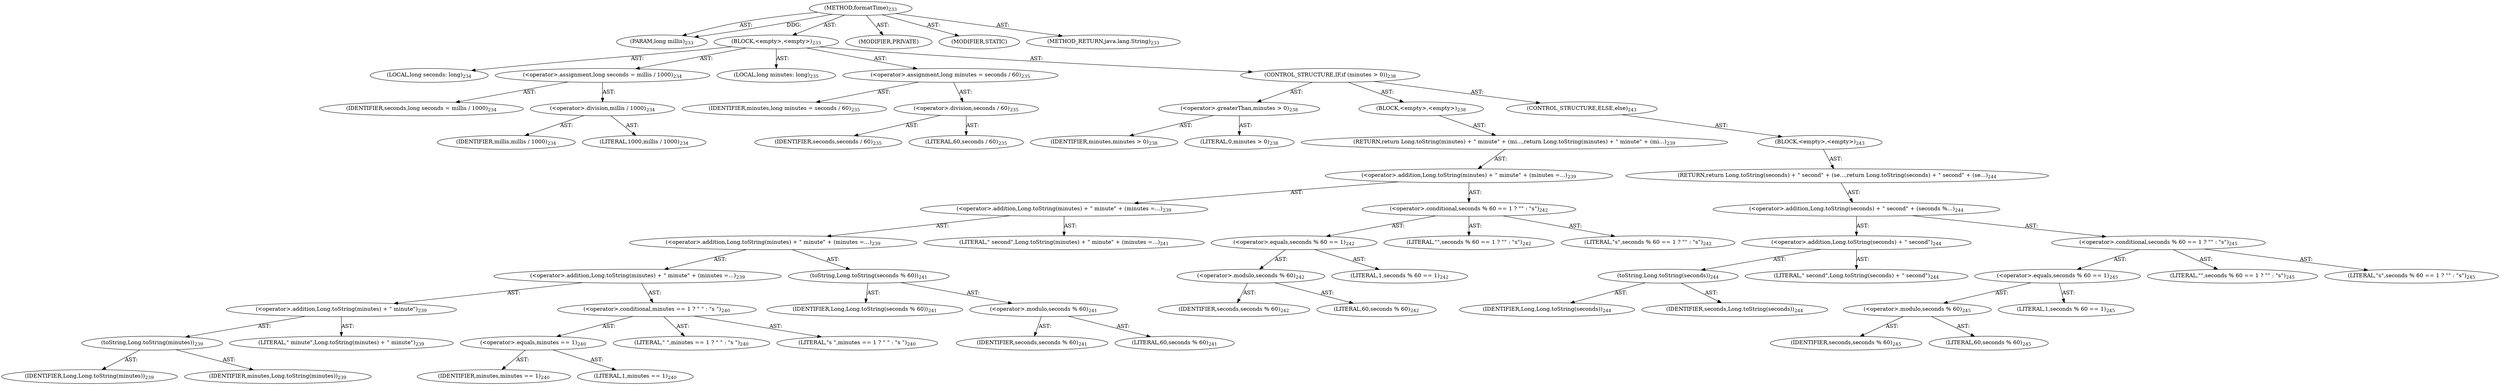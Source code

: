 digraph "formatTime" {  
"111669149711" [label = <(METHOD,formatTime)<SUB>233</SUB>> ]
"115964117022" [label = <(PARAM,long millis)<SUB>233</SUB>> ]
"25769803799" [label = <(BLOCK,&lt;empty&gt;,&lt;empty&gt;)<SUB>233</SUB>> ]
"94489280519" [label = <(LOCAL,long seconds: long)<SUB>234</SUB>> ]
"30064771206" [label = <(&lt;operator&gt;.assignment,long seconds = millis / 1000)<SUB>234</SUB>> ]
"68719476836" [label = <(IDENTIFIER,seconds,long seconds = millis / 1000)<SUB>234</SUB>> ]
"30064771207" [label = <(&lt;operator&gt;.division,millis / 1000)<SUB>234</SUB>> ]
"68719476837" [label = <(IDENTIFIER,millis,millis / 1000)<SUB>234</SUB>> ]
"90194313239" [label = <(LITERAL,1000,millis / 1000)<SUB>234</SUB>> ]
"94489280520" [label = <(LOCAL,long minutes: long)<SUB>235</SUB>> ]
"30064771208" [label = <(&lt;operator&gt;.assignment,long minutes = seconds / 60)<SUB>235</SUB>> ]
"68719476838" [label = <(IDENTIFIER,minutes,long minutes = seconds / 60)<SUB>235</SUB>> ]
"30064771209" [label = <(&lt;operator&gt;.division,seconds / 60)<SUB>235</SUB>> ]
"68719476839" [label = <(IDENTIFIER,seconds,seconds / 60)<SUB>235</SUB>> ]
"90194313240" [label = <(LITERAL,60,seconds / 60)<SUB>235</SUB>> ]
"47244640264" [label = <(CONTROL_STRUCTURE,IF,if (minutes &gt; 0))<SUB>238</SUB>> ]
"30064771210" [label = <(&lt;operator&gt;.greaterThan,minutes &gt; 0)<SUB>238</SUB>> ]
"68719476840" [label = <(IDENTIFIER,minutes,minutes &gt; 0)<SUB>238</SUB>> ]
"90194313241" [label = <(LITERAL,0,minutes &gt; 0)<SUB>238</SUB>> ]
"25769803800" [label = <(BLOCK,&lt;empty&gt;,&lt;empty&gt;)<SUB>238</SUB>> ]
"146028888065" [label = <(RETURN,return Long.toString(minutes) + &quot; minute&quot; + (mi...,return Long.toString(minutes) + &quot; minute&quot; + (mi...)<SUB>239</SUB>> ]
"30064771211" [label = <(&lt;operator&gt;.addition,Long.toString(minutes) + &quot; minute&quot; + (minutes =...)<SUB>239</SUB>> ]
"30064771212" [label = <(&lt;operator&gt;.addition,Long.toString(minutes) + &quot; minute&quot; + (minutes =...)<SUB>239</SUB>> ]
"30064771213" [label = <(&lt;operator&gt;.addition,Long.toString(minutes) + &quot; minute&quot; + (minutes =...)<SUB>239</SUB>> ]
"30064771214" [label = <(&lt;operator&gt;.addition,Long.toString(minutes) + &quot; minute&quot; + (minutes =...)<SUB>239</SUB>> ]
"30064771215" [label = <(&lt;operator&gt;.addition,Long.toString(minutes) + &quot; minute&quot;)<SUB>239</SUB>> ]
"30064771216" [label = <(toString,Long.toString(minutes))<SUB>239</SUB>> ]
"68719476841" [label = <(IDENTIFIER,Long,Long.toString(minutes))<SUB>239</SUB>> ]
"68719476842" [label = <(IDENTIFIER,minutes,Long.toString(minutes))<SUB>239</SUB>> ]
"90194313242" [label = <(LITERAL,&quot; minute&quot;,Long.toString(minutes) + &quot; minute&quot;)<SUB>239</SUB>> ]
"30064771217" [label = <(&lt;operator&gt;.conditional,minutes == 1 ? &quot; &quot; : &quot;s &quot;)<SUB>240</SUB>> ]
"30064771218" [label = <(&lt;operator&gt;.equals,minutes == 1)<SUB>240</SUB>> ]
"68719476843" [label = <(IDENTIFIER,minutes,minutes == 1)<SUB>240</SUB>> ]
"90194313243" [label = <(LITERAL,1,minutes == 1)<SUB>240</SUB>> ]
"90194313244" [label = <(LITERAL,&quot; &quot;,minutes == 1 ? &quot; &quot; : &quot;s &quot;)<SUB>240</SUB>> ]
"90194313245" [label = <(LITERAL,&quot;s &quot;,minutes == 1 ? &quot; &quot; : &quot;s &quot;)<SUB>240</SUB>> ]
"30064771219" [label = <(toString,Long.toString(seconds % 60))<SUB>241</SUB>> ]
"68719476844" [label = <(IDENTIFIER,Long,Long.toString(seconds % 60))<SUB>241</SUB>> ]
"30064771220" [label = <(&lt;operator&gt;.modulo,seconds % 60)<SUB>241</SUB>> ]
"68719476845" [label = <(IDENTIFIER,seconds,seconds % 60)<SUB>241</SUB>> ]
"90194313246" [label = <(LITERAL,60,seconds % 60)<SUB>241</SUB>> ]
"90194313247" [label = <(LITERAL,&quot; second&quot;,Long.toString(minutes) + &quot; minute&quot; + (minutes =...)<SUB>241</SUB>> ]
"30064771221" [label = <(&lt;operator&gt;.conditional,seconds % 60 == 1 ? &quot;&quot; : &quot;s&quot;)<SUB>242</SUB>> ]
"30064771222" [label = <(&lt;operator&gt;.equals,seconds % 60 == 1)<SUB>242</SUB>> ]
"30064771223" [label = <(&lt;operator&gt;.modulo,seconds % 60)<SUB>242</SUB>> ]
"68719476846" [label = <(IDENTIFIER,seconds,seconds % 60)<SUB>242</SUB>> ]
"90194313248" [label = <(LITERAL,60,seconds % 60)<SUB>242</SUB>> ]
"90194313249" [label = <(LITERAL,1,seconds % 60 == 1)<SUB>242</SUB>> ]
"90194313250" [label = <(LITERAL,&quot;&quot;,seconds % 60 == 1 ? &quot;&quot; : &quot;s&quot;)<SUB>242</SUB>> ]
"90194313251" [label = <(LITERAL,&quot;s&quot;,seconds % 60 == 1 ? &quot;&quot; : &quot;s&quot;)<SUB>242</SUB>> ]
"47244640265" [label = <(CONTROL_STRUCTURE,ELSE,else)<SUB>243</SUB>> ]
"25769803801" [label = <(BLOCK,&lt;empty&gt;,&lt;empty&gt;)<SUB>243</SUB>> ]
"146028888066" [label = <(RETURN,return Long.toString(seconds) + &quot; second&quot; + (se...,return Long.toString(seconds) + &quot; second&quot; + (se...)<SUB>244</SUB>> ]
"30064771224" [label = <(&lt;operator&gt;.addition,Long.toString(seconds) + &quot; second&quot; + (seconds %...)<SUB>244</SUB>> ]
"30064771225" [label = <(&lt;operator&gt;.addition,Long.toString(seconds) + &quot; second&quot;)<SUB>244</SUB>> ]
"30064771226" [label = <(toString,Long.toString(seconds))<SUB>244</SUB>> ]
"68719476847" [label = <(IDENTIFIER,Long,Long.toString(seconds))<SUB>244</SUB>> ]
"68719476848" [label = <(IDENTIFIER,seconds,Long.toString(seconds))<SUB>244</SUB>> ]
"90194313252" [label = <(LITERAL,&quot; second&quot;,Long.toString(seconds) + &quot; second&quot;)<SUB>244</SUB>> ]
"30064771227" [label = <(&lt;operator&gt;.conditional,seconds % 60 == 1 ? &quot;&quot; : &quot;s&quot;)<SUB>245</SUB>> ]
"30064771228" [label = <(&lt;operator&gt;.equals,seconds % 60 == 1)<SUB>245</SUB>> ]
"30064771229" [label = <(&lt;operator&gt;.modulo,seconds % 60)<SUB>245</SUB>> ]
"68719476849" [label = <(IDENTIFIER,seconds,seconds % 60)<SUB>245</SUB>> ]
"90194313253" [label = <(LITERAL,60,seconds % 60)<SUB>245</SUB>> ]
"90194313254" [label = <(LITERAL,1,seconds % 60 == 1)<SUB>245</SUB>> ]
"90194313255" [label = <(LITERAL,&quot;&quot;,seconds % 60 == 1 ? &quot;&quot; : &quot;s&quot;)<SUB>245</SUB>> ]
"90194313256" [label = <(LITERAL,&quot;s&quot;,seconds % 60 == 1 ? &quot;&quot; : &quot;s&quot;)<SUB>245</SUB>> ]
"133143986212" [label = <(MODIFIER,PRIVATE)> ]
"133143986213" [label = <(MODIFIER,STATIC)> ]
"128849018895" [label = <(METHOD_RETURN,java.lang.String)<SUB>233</SUB>> ]
  "111669149711" -> "115964117022"  [ label = "AST: "] 
  "111669149711" -> "25769803799"  [ label = "AST: "] 
  "111669149711" -> "133143986212"  [ label = "AST: "] 
  "111669149711" -> "133143986213"  [ label = "AST: "] 
  "111669149711" -> "128849018895"  [ label = "AST: "] 
  "25769803799" -> "94489280519"  [ label = "AST: "] 
  "25769803799" -> "30064771206"  [ label = "AST: "] 
  "25769803799" -> "94489280520"  [ label = "AST: "] 
  "25769803799" -> "30064771208"  [ label = "AST: "] 
  "25769803799" -> "47244640264"  [ label = "AST: "] 
  "30064771206" -> "68719476836"  [ label = "AST: "] 
  "30064771206" -> "30064771207"  [ label = "AST: "] 
  "30064771207" -> "68719476837"  [ label = "AST: "] 
  "30064771207" -> "90194313239"  [ label = "AST: "] 
  "30064771208" -> "68719476838"  [ label = "AST: "] 
  "30064771208" -> "30064771209"  [ label = "AST: "] 
  "30064771209" -> "68719476839"  [ label = "AST: "] 
  "30064771209" -> "90194313240"  [ label = "AST: "] 
  "47244640264" -> "30064771210"  [ label = "AST: "] 
  "47244640264" -> "25769803800"  [ label = "AST: "] 
  "47244640264" -> "47244640265"  [ label = "AST: "] 
  "30064771210" -> "68719476840"  [ label = "AST: "] 
  "30064771210" -> "90194313241"  [ label = "AST: "] 
  "25769803800" -> "146028888065"  [ label = "AST: "] 
  "146028888065" -> "30064771211"  [ label = "AST: "] 
  "30064771211" -> "30064771212"  [ label = "AST: "] 
  "30064771211" -> "30064771221"  [ label = "AST: "] 
  "30064771212" -> "30064771213"  [ label = "AST: "] 
  "30064771212" -> "90194313247"  [ label = "AST: "] 
  "30064771213" -> "30064771214"  [ label = "AST: "] 
  "30064771213" -> "30064771219"  [ label = "AST: "] 
  "30064771214" -> "30064771215"  [ label = "AST: "] 
  "30064771214" -> "30064771217"  [ label = "AST: "] 
  "30064771215" -> "30064771216"  [ label = "AST: "] 
  "30064771215" -> "90194313242"  [ label = "AST: "] 
  "30064771216" -> "68719476841"  [ label = "AST: "] 
  "30064771216" -> "68719476842"  [ label = "AST: "] 
  "30064771217" -> "30064771218"  [ label = "AST: "] 
  "30064771217" -> "90194313244"  [ label = "AST: "] 
  "30064771217" -> "90194313245"  [ label = "AST: "] 
  "30064771218" -> "68719476843"  [ label = "AST: "] 
  "30064771218" -> "90194313243"  [ label = "AST: "] 
  "30064771219" -> "68719476844"  [ label = "AST: "] 
  "30064771219" -> "30064771220"  [ label = "AST: "] 
  "30064771220" -> "68719476845"  [ label = "AST: "] 
  "30064771220" -> "90194313246"  [ label = "AST: "] 
  "30064771221" -> "30064771222"  [ label = "AST: "] 
  "30064771221" -> "90194313250"  [ label = "AST: "] 
  "30064771221" -> "90194313251"  [ label = "AST: "] 
  "30064771222" -> "30064771223"  [ label = "AST: "] 
  "30064771222" -> "90194313249"  [ label = "AST: "] 
  "30064771223" -> "68719476846"  [ label = "AST: "] 
  "30064771223" -> "90194313248"  [ label = "AST: "] 
  "47244640265" -> "25769803801"  [ label = "AST: "] 
  "25769803801" -> "146028888066"  [ label = "AST: "] 
  "146028888066" -> "30064771224"  [ label = "AST: "] 
  "30064771224" -> "30064771225"  [ label = "AST: "] 
  "30064771224" -> "30064771227"  [ label = "AST: "] 
  "30064771225" -> "30064771226"  [ label = "AST: "] 
  "30064771225" -> "90194313252"  [ label = "AST: "] 
  "30064771226" -> "68719476847"  [ label = "AST: "] 
  "30064771226" -> "68719476848"  [ label = "AST: "] 
  "30064771227" -> "30064771228"  [ label = "AST: "] 
  "30064771227" -> "90194313255"  [ label = "AST: "] 
  "30064771227" -> "90194313256"  [ label = "AST: "] 
  "30064771228" -> "30064771229"  [ label = "AST: "] 
  "30064771228" -> "90194313254"  [ label = "AST: "] 
  "30064771229" -> "68719476849"  [ label = "AST: "] 
  "30064771229" -> "90194313253"  [ label = "AST: "] 
  "111669149711" -> "115964117022"  [ label = "DDG: "] 
}
